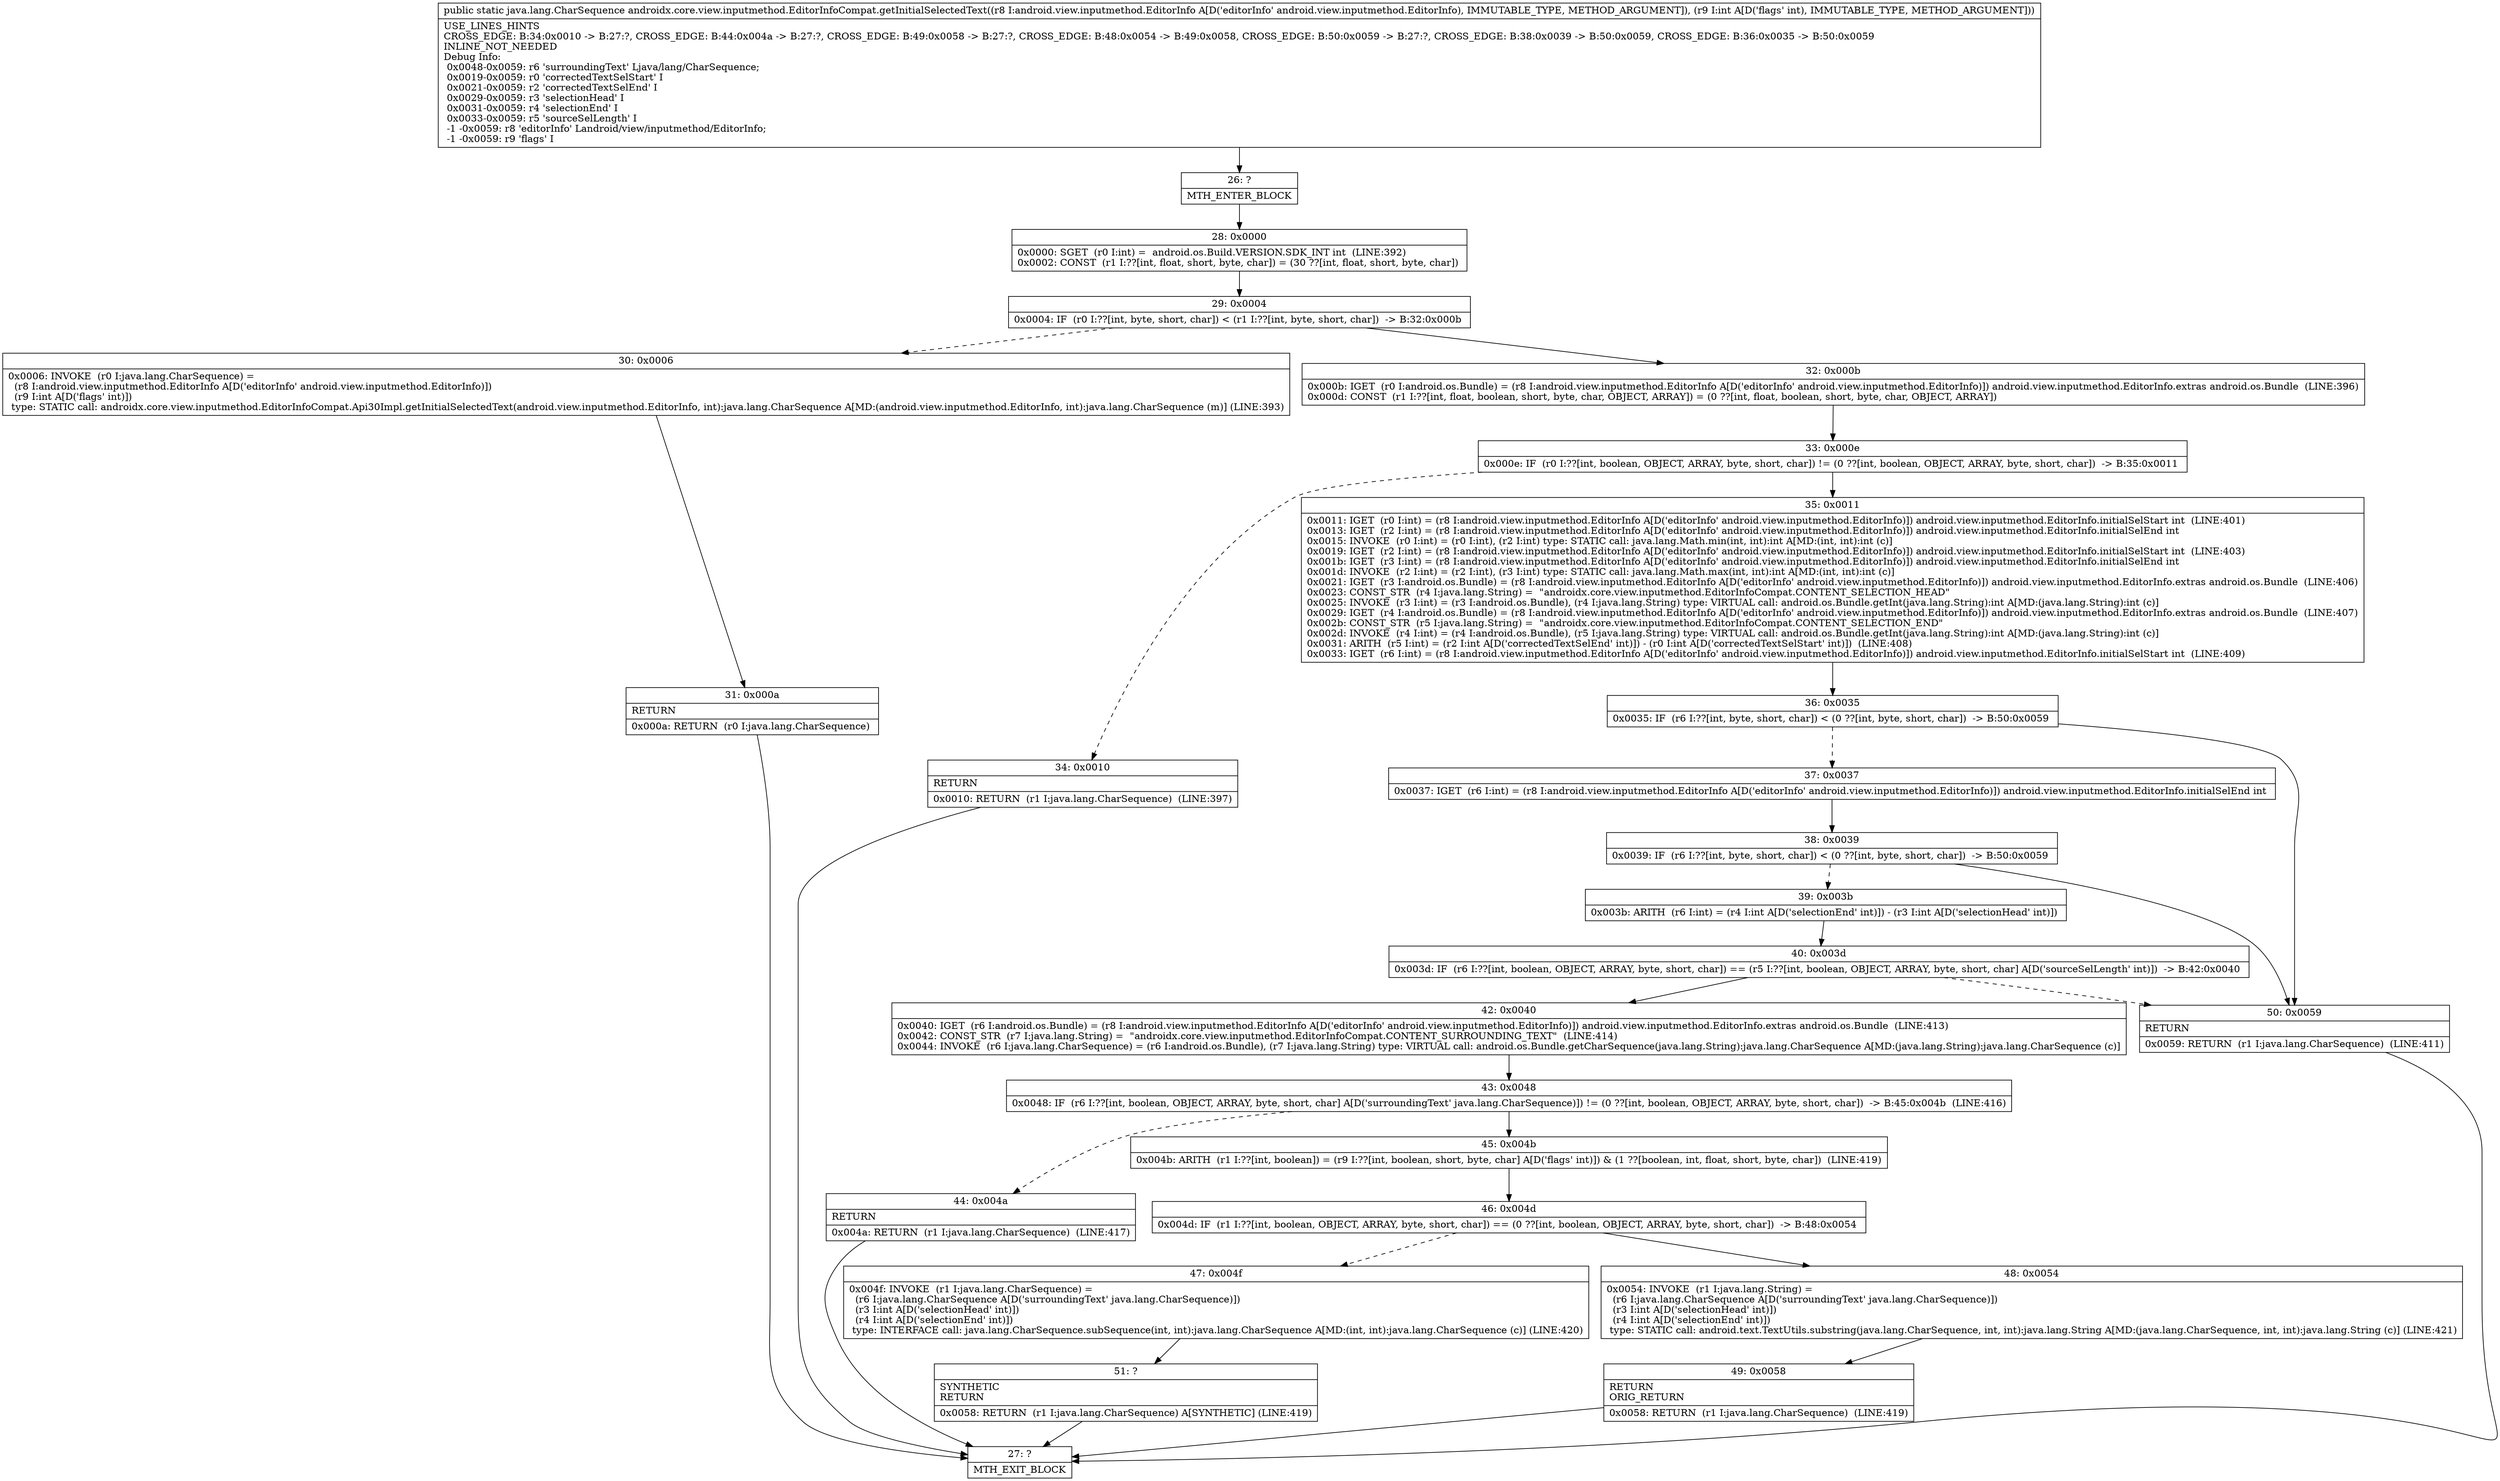 digraph "CFG forandroidx.core.view.inputmethod.EditorInfoCompat.getInitialSelectedText(Landroid\/view\/inputmethod\/EditorInfo;I)Ljava\/lang\/CharSequence;" {
Node_26 [shape=record,label="{26\:\ ?|MTH_ENTER_BLOCK\l}"];
Node_28 [shape=record,label="{28\:\ 0x0000|0x0000: SGET  (r0 I:int) =  android.os.Build.VERSION.SDK_INT int  (LINE:392)\l0x0002: CONST  (r1 I:??[int, float, short, byte, char]) = (30 ??[int, float, short, byte, char]) \l}"];
Node_29 [shape=record,label="{29\:\ 0x0004|0x0004: IF  (r0 I:??[int, byte, short, char]) \< (r1 I:??[int, byte, short, char])  \-\> B:32:0x000b \l}"];
Node_30 [shape=record,label="{30\:\ 0x0006|0x0006: INVOKE  (r0 I:java.lang.CharSequence) = \l  (r8 I:android.view.inputmethod.EditorInfo A[D('editorInfo' android.view.inputmethod.EditorInfo)])\l  (r9 I:int A[D('flags' int)])\l type: STATIC call: androidx.core.view.inputmethod.EditorInfoCompat.Api30Impl.getInitialSelectedText(android.view.inputmethod.EditorInfo, int):java.lang.CharSequence A[MD:(android.view.inputmethod.EditorInfo, int):java.lang.CharSequence (m)] (LINE:393)\l}"];
Node_31 [shape=record,label="{31\:\ 0x000a|RETURN\l|0x000a: RETURN  (r0 I:java.lang.CharSequence) \l}"];
Node_27 [shape=record,label="{27\:\ ?|MTH_EXIT_BLOCK\l}"];
Node_32 [shape=record,label="{32\:\ 0x000b|0x000b: IGET  (r0 I:android.os.Bundle) = (r8 I:android.view.inputmethod.EditorInfo A[D('editorInfo' android.view.inputmethod.EditorInfo)]) android.view.inputmethod.EditorInfo.extras android.os.Bundle  (LINE:396)\l0x000d: CONST  (r1 I:??[int, float, boolean, short, byte, char, OBJECT, ARRAY]) = (0 ??[int, float, boolean, short, byte, char, OBJECT, ARRAY]) \l}"];
Node_33 [shape=record,label="{33\:\ 0x000e|0x000e: IF  (r0 I:??[int, boolean, OBJECT, ARRAY, byte, short, char]) != (0 ??[int, boolean, OBJECT, ARRAY, byte, short, char])  \-\> B:35:0x0011 \l}"];
Node_34 [shape=record,label="{34\:\ 0x0010|RETURN\l|0x0010: RETURN  (r1 I:java.lang.CharSequence)  (LINE:397)\l}"];
Node_35 [shape=record,label="{35\:\ 0x0011|0x0011: IGET  (r0 I:int) = (r8 I:android.view.inputmethod.EditorInfo A[D('editorInfo' android.view.inputmethod.EditorInfo)]) android.view.inputmethod.EditorInfo.initialSelStart int  (LINE:401)\l0x0013: IGET  (r2 I:int) = (r8 I:android.view.inputmethod.EditorInfo A[D('editorInfo' android.view.inputmethod.EditorInfo)]) android.view.inputmethod.EditorInfo.initialSelEnd int \l0x0015: INVOKE  (r0 I:int) = (r0 I:int), (r2 I:int) type: STATIC call: java.lang.Math.min(int, int):int A[MD:(int, int):int (c)]\l0x0019: IGET  (r2 I:int) = (r8 I:android.view.inputmethod.EditorInfo A[D('editorInfo' android.view.inputmethod.EditorInfo)]) android.view.inputmethod.EditorInfo.initialSelStart int  (LINE:403)\l0x001b: IGET  (r3 I:int) = (r8 I:android.view.inputmethod.EditorInfo A[D('editorInfo' android.view.inputmethod.EditorInfo)]) android.view.inputmethod.EditorInfo.initialSelEnd int \l0x001d: INVOKE  (r2 I:int) = (r2 I:int), (r3 I:int) type: STATIC call: java.lang.Math.max(int, int):int A[MD:(int, int):int (c)]\l0x0021: IGET  (r3 I:android.os.Bundle) = (r8 I:android.view.inputmethod.EditorInfo A[D('editorInfo' android.view.inputmethod.EditorInfo)]) android.view.inputmethod.EditorInfo.extras android.os.Bundle  (LINE:406)\l0x0023: CONST_STR  (r4 I:java.lang.String) =  \"androidx.core.view.inputmethod.EditorInfoCompat.CONTENT_SELECTION_HEAD\" \l0x0025: INVOKE  (r3 I:int) = (r3 I:android.os.Bundle), (r4 I:java.lang.String) type: VIRTUAL call: android.os.Bundle.getInt(java.lang.String):int A[MD:(java.lang.String):int (c)]\l0x0029: IGET  (r4 I:android.os.Bundle) = (r8 I:android.view.inputmethod.EditorInfo A[D('editorInfo' android.view.inputmethod.EditorInfo)]) android.view.inputmethod.EditorInfo.extras android.os.Bundle  (LINE:407)\l0x002b: CONST_STR  (r5 I:java.lang.String) =  \"androidx.core.view.inputmethod.EditorInfoCompat.CONTENT_SELECTION_END\" \l0x002d: INVOKE  (r4 I:int) = (r4 I:android.os.Bundle), (r5 I:java.lang.String) type: VIRTUAL call: android.os.Bundle.getInt(java.lang.String):int A[MD:(java.lang.String):int (c)]\l0x0031: ARITH  (r5 I:int) = (r2 I:int A[D('correctedTextSelEnd' int)]) \- (r0 I:int A[D('correctedTextSelStart' int)])  (LINE:408)\l0x0033: IGET  (r6 I:int) = (r8 I:android.view.inputmethod.EditorInfo A[D('editorInfo' android.view.inputmethod.EditorInfo)]) android.view.inputmethod.EditorInfo.initialSelStart int  (LINE:409)\l}"];
Node_36 [shape=record,label="{36\:\ 0x0035|0x0035: IF  (r6 I:??[int, byte, short, char]) \< (0 ??[int, byte, short, char])  \-\> B:50:0x0059 \l}"];
Node_37 [shape=record,label="{37\:\ 0x0037|0x0037: IGET  (r6 I:int) = (r8 I:android.view.inputmethod.EditorInfo A[D('editorInfo' android.view.inputmethod.EditorInfo)]) android.view.inputmethod.EditorInfo.initialSelEnd int \l}"];
Node_38 [shape=record,label="{38\:\ 0x0039|0x0039: IF  (r6 I:??[int, byte, short, char]) \< (0 ??[int, byte, short, char])  \-\> B:50:0x0059 \l}"];
Node_39 [shape=record,label="{39\:\ 0x003b|0x003b: ARITH  (r6 I:int) = (r4 I:int A[D('selectionEnd' int)]) \- (r3 I:int A[D('selectionHead' int)]) \l}"];
Node_40 [shape=record,label="{40\:\ 0x003d|0x003d: IF  (r6 I:??[int, boolean, OBJECT, ARRAY, byte, short, char]) == (r5 I:??[int, boolean, OBJECT, ARRAY, byte, short, char] A[D('sourceSelLength' int)])  \-\> B:42:0x0040 \l}"];
Node_42 [shape=record,label="{42\:\ 0x0040|0x0040: IGET  (r6 I:android.os.Bundle) = (r8 I:android.view.inputmethod.EditorInfo A[D('editorInfo' android.view.inputmethod.EditorInfo)]) android.view.inputmethod.EditorInfo.extras android.os.Bundle  (LINE:413)\l0x0042: CONST_STR  (r7 I:java.lang.String) =  \"androidx.core.view.inputmethod.EditorInfoCompat.CONTENT_SURROUNDING_TEXT\"  (LINE:414)\l0x0044: INVOKE  (r6 I:java.lang.CharSequence) = (r6 I:android.os.Bundle), (r7 I:java.lang.String) type: VIRTUAL call: android.os.Bundle.getCharSequence(java.lang.String):java.lang.CharSequence A[MD:(java.lang.String):java.lang.CharSequence (c)]\l}"];
Node_43 [shape=record,label="{43\:\ 0x0048|0x0048: IF  (r6 I:??[int, boolean, OBJECT, ARRAY, byte, short, char] A[D('surroundingText' java.lang.CharSequence)]) != (0 ??[int, boolean, OBJECT, ARRAY, byte, short, char])  \-\> B:45:0x004b  (LINE:416)\l}"];
Node_44 [shape=record,label="{44\:\ 0x004a|RETURN\l|0x004a: RETURN  (r1 I:java.lang.CharSequence)  (LINE:417)\l}"];
Node_45 [shape=record,label="{45\:\ 0x004b|0x004b: ARITH  (r1 I:??[int, boolean]) = (r9 I:??[int, boolean, short, byte, char] A[D('flags' int)]) & (1 ??[boolean, int, float, short, byte, char])  (LINE:419)\l}"];
Node_46 [shape=record,label="{46\:\ 0x004d|0x004d: IF  (r1 I:??[int, boolean, OBJECT, ARRAY, byte, short, char]) == (0 ??[int, boolean, OBJECT, ARRAY, byte, short, char])  \-\> B:48:0x0054 \l}"];
Node_47 [shape=record,label="{47\:\ 0x004f|0x004f: INVOKE  (r1 I:java.lang.CharSequence) = \l  (r6 I:java.lang.CharSequence A[D('surroundingText' java.lang.CharSequence)])\l  (r3 I:int A[D('selectionHead' int)])\l  (r4 I:int A[D('selectionEnd' int)])\l type: INTERFACE call: java.lang.CharSequence.subSequence(int, int):java.lang.CharSequence A[MD:(int, int):java.lang.CharSequence (c)] (LINE:420)\l}"];
Node_51 [shape=record,label="{51\:\ ?|SYNTHETIC\lRETURN\l|0x0058: RETURN  (r1 I:java.lang.CharSequence) A[SYNTHETIC] (LINE:419)\l}"];
Node_48 [shape=record,label="{48\:\ 0x0054|0x0054: INVOKE  (r1 I:java.lang.String) = \l  (r6 I:java.lang.CharSequence A[D('surroundingText' java.lang.CharSequence)])\l  (r3 I:int A[D('selectionHead' int)])\l  (r4 I:int A[D('selectionEnd' int)])\l type: STATIC call: android.text.TextUtils.substring(java.lang.CharSequence, int, int):java.lang.String A[MD:(java.lang.CharSequence, int, int):java.lang.String (c)] (LINE:421)\l}"];
Node_49 [shape=record,label="{49\:\ 0x0058|RETURN\lORIG_RETURN\l|0x0058: RETURN  (r1 I:java.lang.CharSequence)  (LINE:419)\l}"];
Node_50 [shape=record,label="{50\:\ 0x0059|RETURN\l|0x0059: RETURN  (r1 I:java.lang.CharSequence)  (LINE:411)\l}"];
MethodNode[shape=record,label="{public static java.lang.CharSequence androidx.core.view.inputmethod.EditorInfoCompat.getInitialSelectedText((r8 I:android.view.inputmethod.EditorInfo A[D('editorInfo' android.view.inputmethod.EditorInfo), IMMUTABLE_TYPE, METHOD_ARGUMENT]), (r9 I:int A[D('flags' int), IMMUTABLE_TYPE, METHOD_ARGUMENT]))  | USE_LINES_HINTS\lCROSS_EDGE: B:34:0x0010 \-\> B:27:?, CROSS_EDGE: B:44:0x004a \-\> B:27:?, CROSS_EDGE: B:49:0x0058 \-\> B:27:?, CROSS_EDGE: B:48:0x0054 \-\> B:49:0x0058, CROSS_EDGE: B:50:0x0059 \-\> B:27:?, CROSS_EDGE: B:38:0x0039 \-\> B:50:0x0059, CROSS_EDGE: B:36:0x0035 \-\> B:50:0x0059\lINLINE_NOT_NEEDED\lDebug Info:\l  0x0048\-0x0059: r6 'surroundingText' Ljava\/lang\/CharSequence;\l  0x0019\-0x0059: r0 'correctedTextSelStart' I\l  0x0021\-0x0059: r2 'correctedTextSelEnd' I\l  0x0029\-0x0059: r3 'selectionHead' I\l  0x0031\-0x0059: r4 'selectionEnd' I\l  0x0033\-0x0059: r5 'sourceSelLength' I\l  \-1 \-0x0059: r8 'editorInfo' Landroid\/view\/inputmethod\/EditorInfo;\l  \-1 \-0x0059: r9 'flags' I\l}"];
MethodNode -> Node_26;Node_26 -> Node_28;
Node_28 -> Node_29;
Node_29 -> Node_30[style=dashed];
Node_29 -> Node_32;
Node_30 -> Node_31;
Node_31 -> Node_27;
Node_32 -> Node_33;
Node_33 -> Node_34[style=dashed];
Node_33 -> Node_35;
Node_34 -> Node_27;
Node_35 -> Node_36;
Node_36 -> Node_37[style=dashed];
Node_36 -> Node_50;
Node_37 -> Node_38;
Node_38 -> Node_39[style=dashed];
Node_38 -> Node_50;
Node_39 -> Node_40;
Node_40 -> Node_42;
Node_40 -> Node_50[style=dashed];
Node_42 -> Node_43;
Node_43 -> Node_44[style=dashed];
Node_43 -> Node_45;
Node_44 -> Node_27;
Node_45 -> Node_46;
Node_46 -> Node_47[style=dashed];
Node_46 -> Node_48;
Node_47 -> Node_51;
Node_51 -> Node_27;
Node_48 -> Node_49;
Node_49 -> Node_27;
Node_50 -> Node_27;
}


